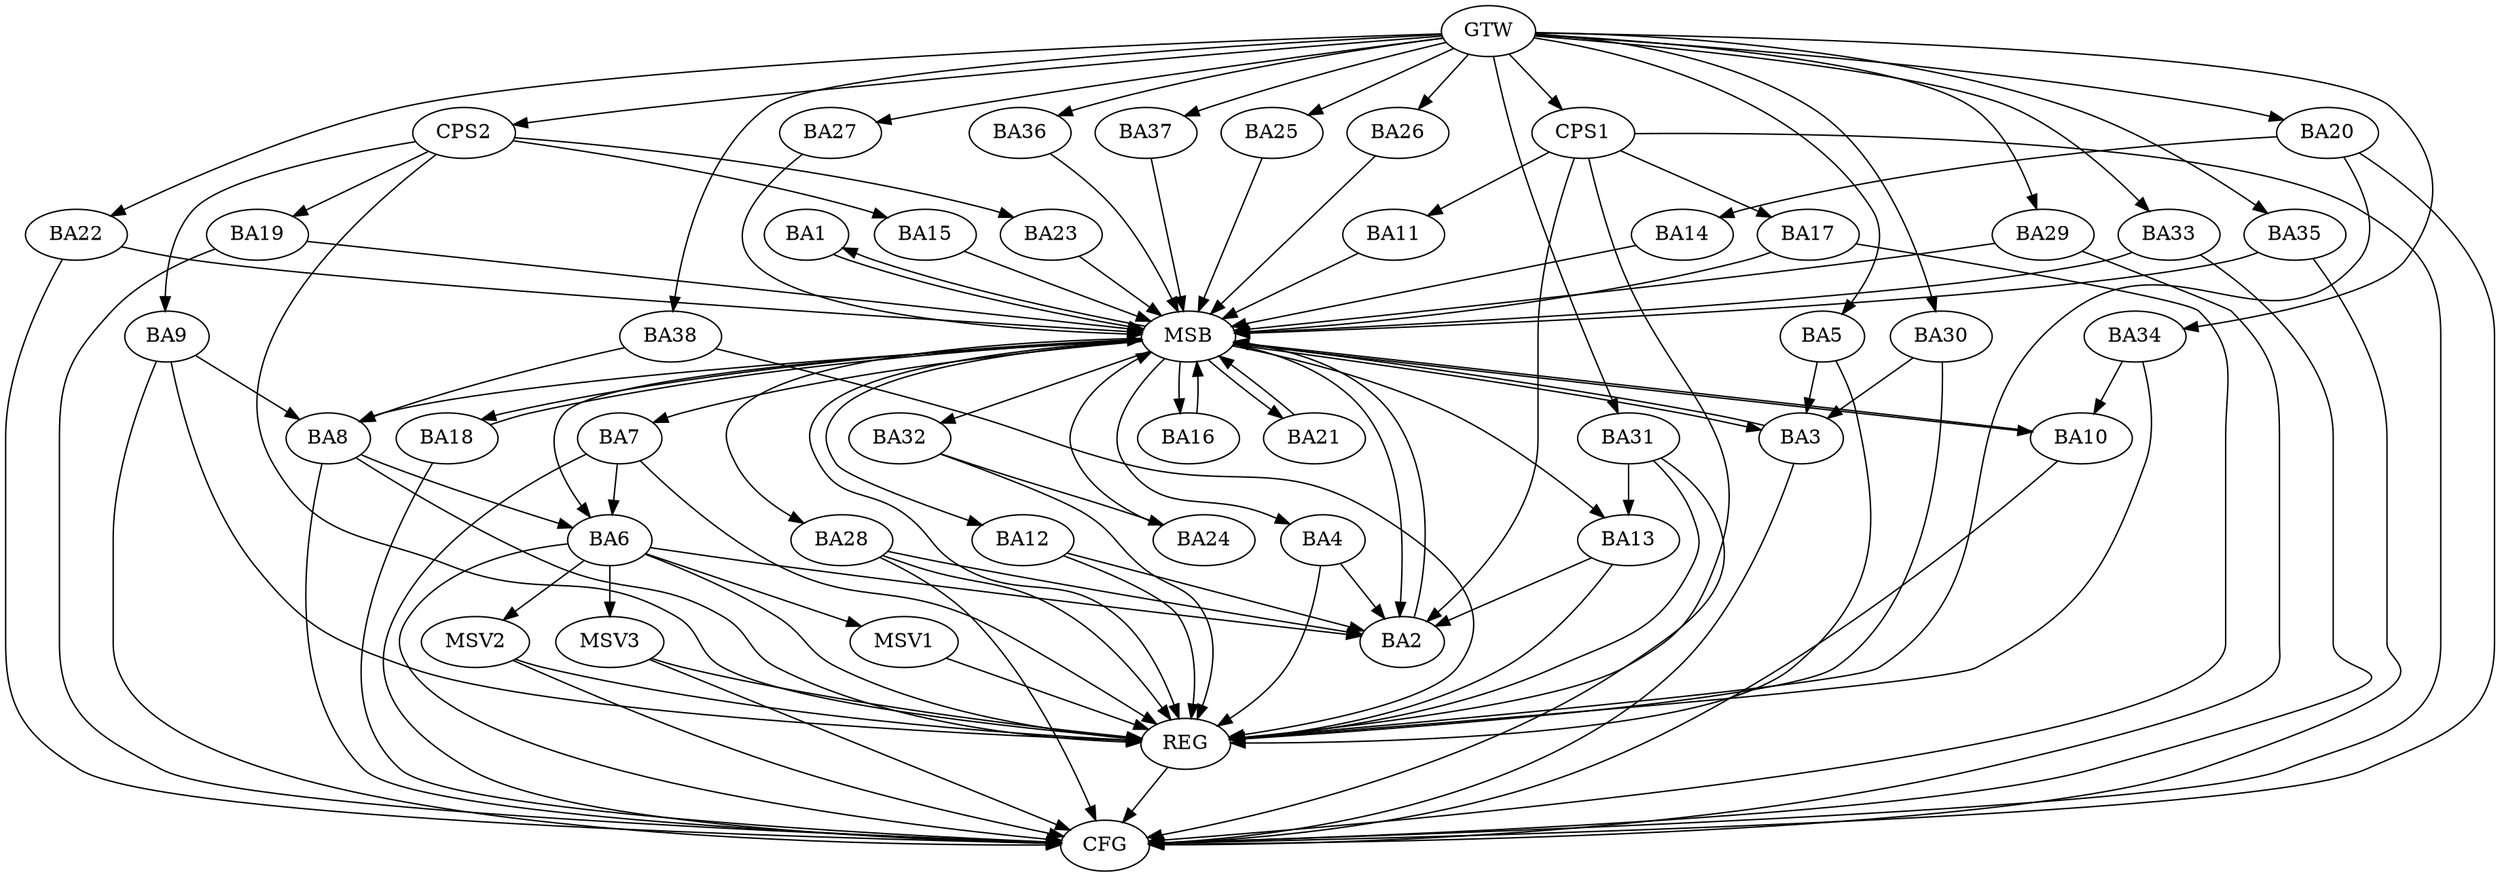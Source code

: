 strict digraph G {
  BA1 [ label="BA1" ];
  BA2 [ label="BA2" ];
  BA3 [ label="BA3" ];
  BA4 [ label="BA4" ];
  BA5 [ label="BA5" ];
  BA6 [ label="BA6" ];
  BA7 [ label="BA7" ];
  BA8 [ label="BA8" ];
  BA9 [ label="BA9" ];
  BA10 [ label="BA10" ];
  BA11 [ label="BA11" ];
  BA12 [ label="BA12" ];
  BA13 [ label="BA13" ];
  BA14 [ label="BA14" ];
  BA15 [ label="BA15" ];
  BA16 [ label="BA16" ];
  BA17 [ label="BA17" ];
  BA18 [ label="BA18" ];
  BA19 [ label="BA19" ];
  BA20 [ label="BA20" ];
  BA21 [ label="BA21" ];
  BA22 [ label="BA22" ];
  BA23 [ label="BA23" ];
  BA24 [ label="BA24" ];
  BA25 [ label="BA25" ];
  BA26 [ label="BA26" ];
  BA27 [ label="BA27" ];
  BA28 [ label="BA28" ];
  BA29 [ label="BA29" ];
  BA30 [ label="BA30" ];
  BA31 [ label="BA31" ];
  BA32 [ label="BA32" ];
  BA33 [ label="BA33" ];
  BA34 [ label="BA34" ];
  BA35 [ label="BA35" ];
  BA36 [ label="BA36" ];
  BA37 [ label="BA37" ];
  BA38 [ label="BA38" ];
  CPS1 [ label="CPS1" ];
  CPS2 [ label="CPS2" ];
  GTW [ label="GTW" ];
  REG [ label="REG" ];
  MSB [ label="MSB" ];
  CFG [ label="CFG" ];
  MSV1 [ label="MSV1" ];
  MSV2 [ label="MSV2" ];
  MSV3 [ label="MSV3" ];
  BA4 -> BA2;
  BA5 -> BA3;
  BA6 -> BA2;
  BA7 -> BA6;
  BA8 -> BA6;
  BA9 -> BA8;
  BA12 -> BA2;
  BA13 -> BA2;
  BA20 -> BA14;
  BA28 -> BA2;
  BA30 -> BA3;
  BA31 -> BA13;
  BA32 -> BA24;
  BA34 -> BA10;
  BA38 -> BA8;
  CPS1 -> BA11;
  CPS1 -> BA2;
  CPS1 -> BA17;
  CPS2 -> BA9;
  CPS2 -> BA15;
  CPS2 -> BA23;
  CPS2 -> BA19;
  GTW -> BA5;
  GTW -> BA20;
  GTW -> BA22;
  GTW -> BA25;
  GTW -> BA26;
  GTW -> BA27;
  GTW -> BA29;
  GTW -> BA30;
  GTW -> BA31;
  GTW -> BA33;
  GTW -> BA34;
  GTW -> BA35;
  GTW -> BA36;
  GTW -> BA37;
  GTW -> BA38;
  GTW -> CPS1;
  GTW -> CPS2;
  BA4 -> REG;
  BA5 -> REG;
  BA6 -> REG;
  BA7 -> REG;
  BA8 -> REG;
  BA9 -> REG;
  BA12 -> REG;
  BA13 -> REG;
  BA20 -> REG;
  BA28 -> REG;
  BA30 -> REG;
  BA31 -> REG;
  BA32 -> REG;
  BA34 -> REG;
  BA38 -> REG;
  CPS1 -> REG;
  CPS2 -> REG;
  BA1 -> MSB;
  MSB -> BA2;
  MSB -> REG;
  BA2 -> MSB;
  MSB -> BA1;
  BA3 -> MSB;
  BA10 -> MSB;
  MSB -> BA6;
  BA11 -> MSB;
  BA14 -> MSB;
  MSB -> BA7;
  BA15 -> MSB;
  MSB -> BA10;
  BA16 -> MSB;
  MSB -> BA12;
  BA17 -> MSB;
  MSB -> BA8;
  BA18 -> MSB;
  MSB -> BA13;
  BA19 -> MSB;
  MSB -> BA18;
  BA21 -> MSB;
  MSB -> BA3;
  BA22 -> MSB;
  BA23 -> MSB;
  BA24 -> MSB;
  MSB -> BA21;
  BA25 -> MSB;
  BA26 -> MSB;
  BA27 -> MSB;
  BA29 -> MSB;
  MSB -> BA16;
  BA33 -> MSB;
  MSB -> BA28;
  BA35 -> MSB;
  BA36 -> MSB;
  MSB -> BA4;
  BA37 -> MSB;
  MSB -> BA32;
  BA6 -> CFG;
  BA18 -> CFG;
  BA29 -> CFG;
  BA31 -> CFG;
  BA35 -> CFG;
  BA7 -> CFG;
  CPS1 -> CFG;
  BA22 -> CFG;
  BA33 -> CFG;
  BA10 -> CFG;
  BA8 -> CFG;
  BA9 -> CFG;
  BA17 -> CFG;
  BA28 -> CFG;
  BA19 -> CFG;
  BA20 -> CFG;
  BA3 -> CFG;
  REG -> CFG;
  BA6 -> MSV1;
  MSV1 -> REG;
  BA6 -> MSV2;
  MSV2 -> REG;
  MSV2 -> CFG;
  BA6 -> MSV3;
  MSV3 -> REG;
  MSV3 -> CFG;
}
